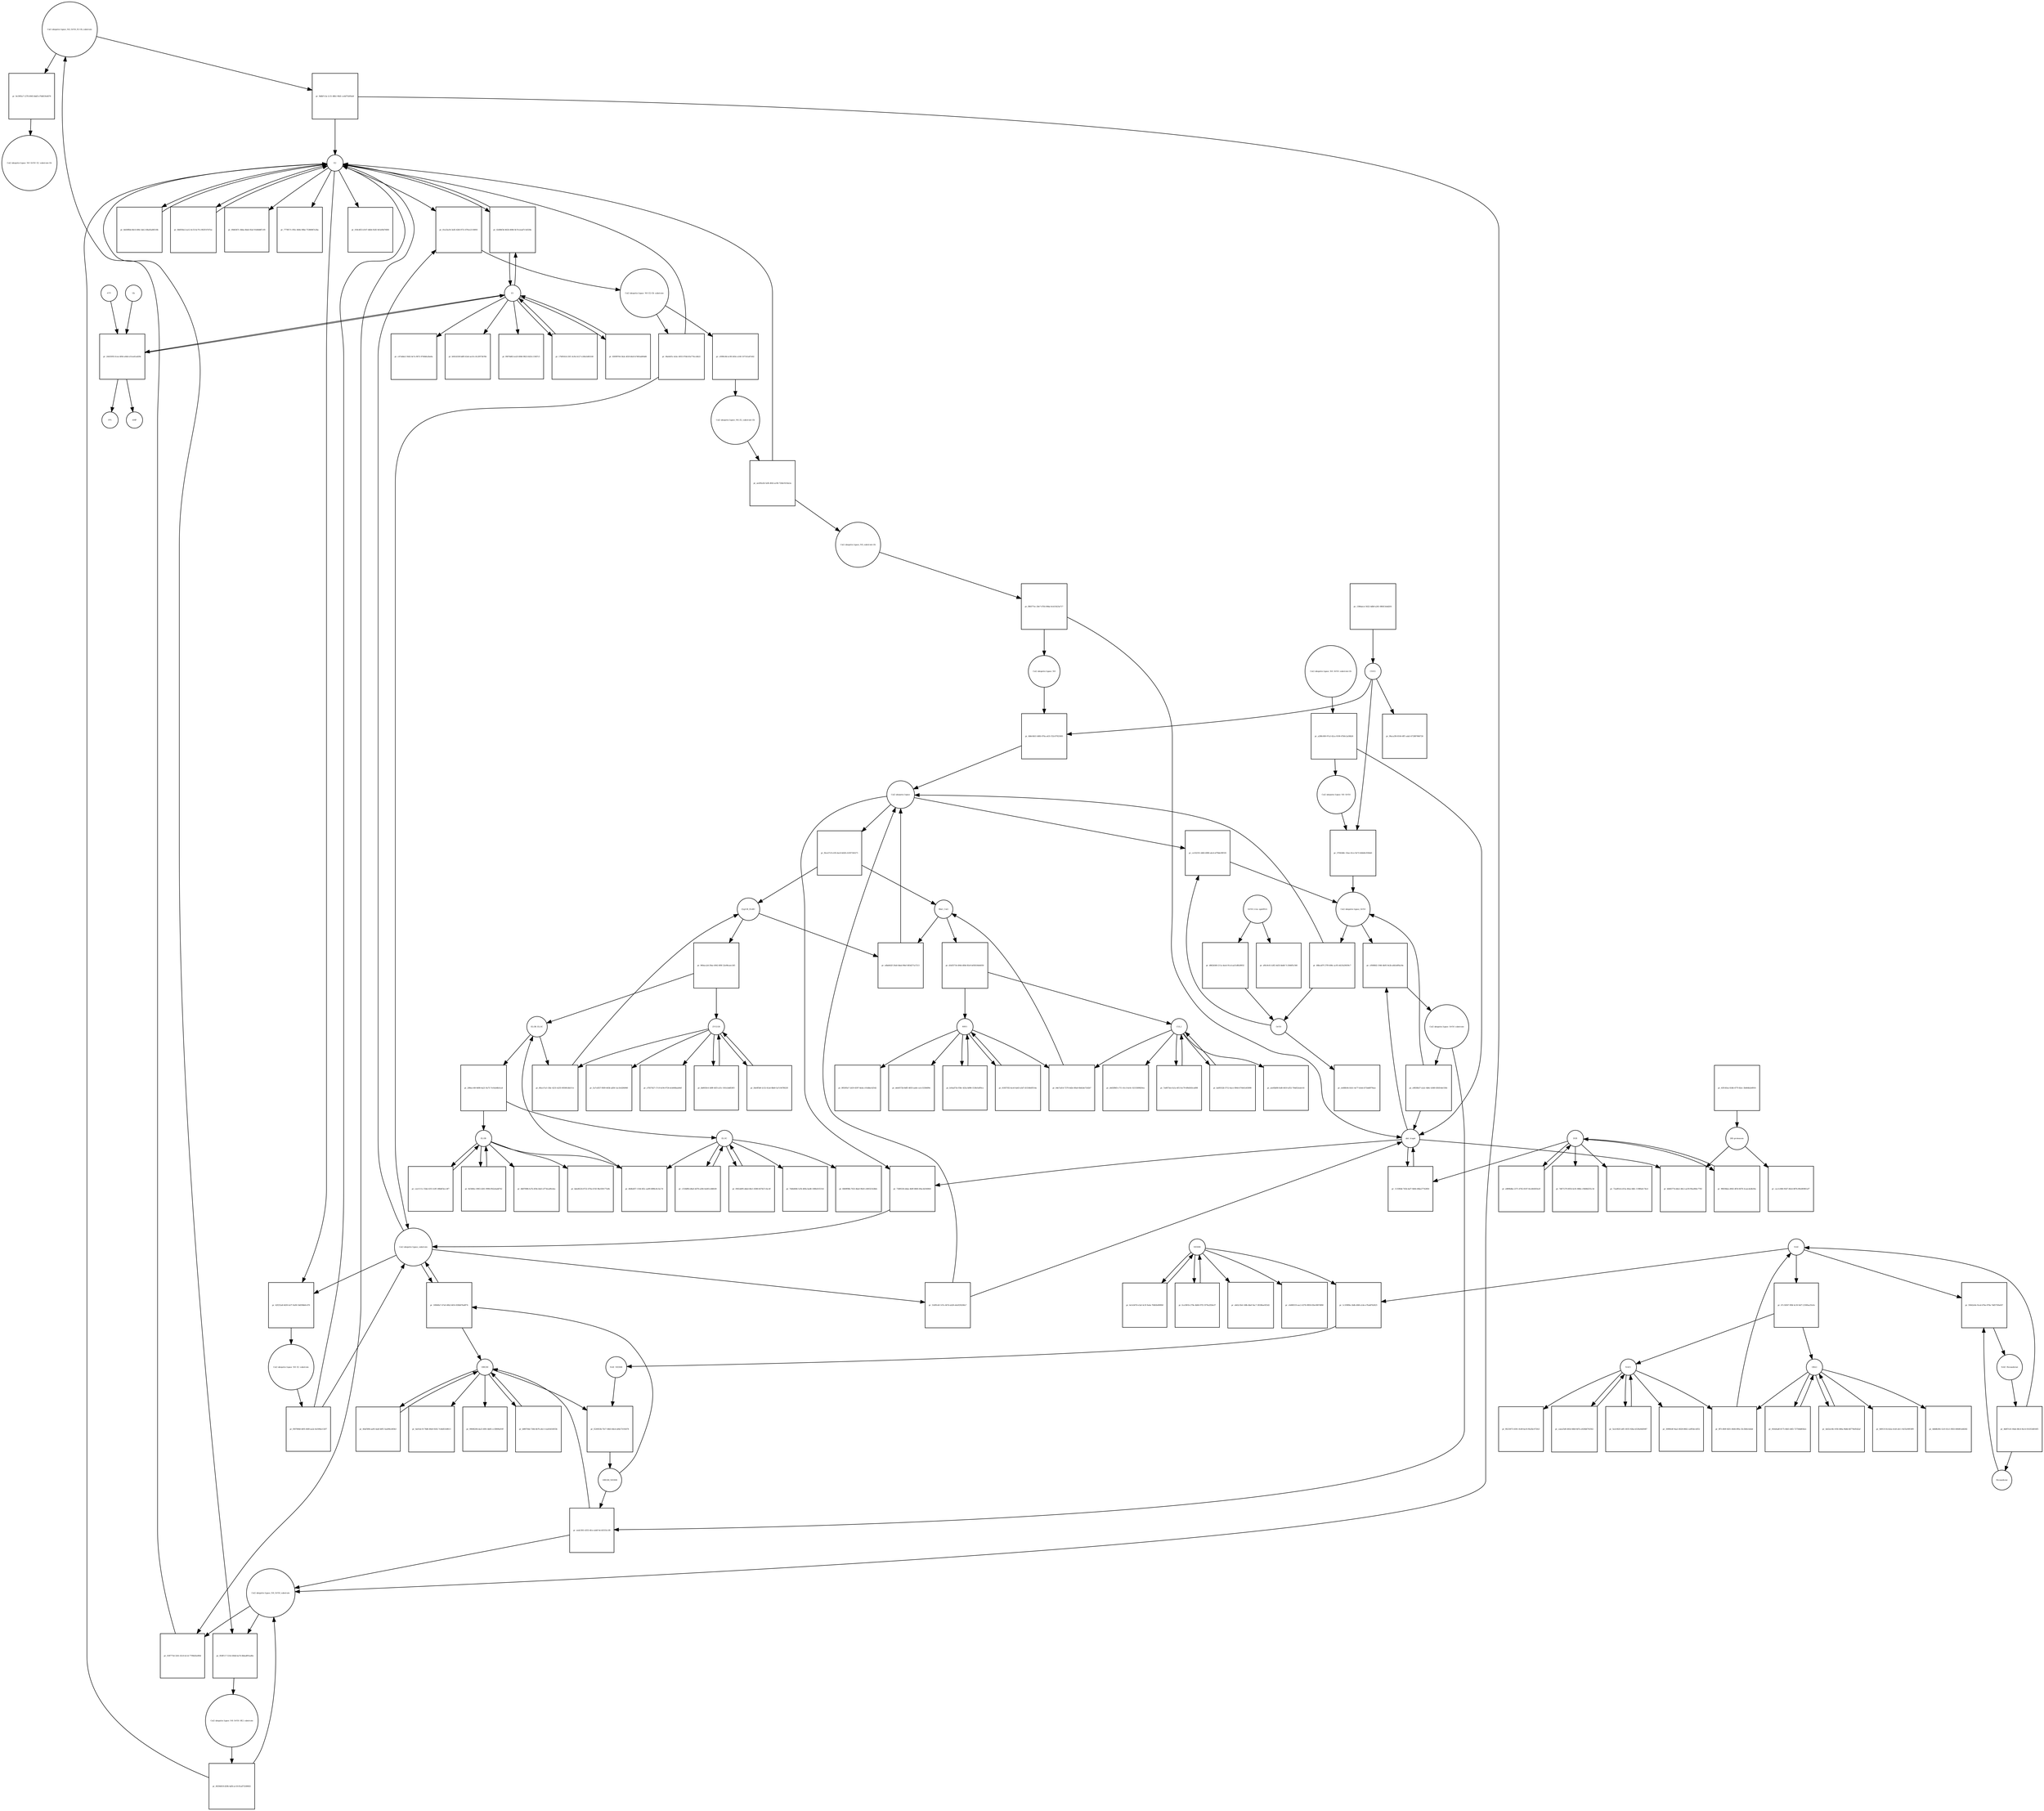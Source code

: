 strict digraph  {
"Cul2 ubiquitin ligase_N8_Orf10_E2-Ub_substrate" [annotation="urn_miriam_ncbiprotein_BCD58762|urn_miriam_hgnc.symbol_UBE2|urn_miriam_hgnc.symbol_ZYG11B|urn_miriam_hgnc.symbol_ELOB|urn_miriam_hgnc.symbol_ELOC|urn_miriam_hgnc.symbol_RBX1|urn_miriam_hgnc.symbol_CUL2|urn_miriam_hgnc.symbol_NEDD8", bipartite=0, cls=complex, fontsize=4, label="Cul2 ubiquitin ligase_N8_Orf10_E2-Ub_substrate", shape=circle];
"pr_0e1905a7-1278-4945-bbd5-e76d619e4676" [annotation="", bipartite=1, cls=process, fontsize=4, label="pr_0e1905a7-1278-4945-bbd5-e76d619e4676", shape=square];
"Cul2 ubiquitin ligase_N8_Orf10_E2_substrate-Ub" [annotation="urn_miriam_ncbiprotein_BCD58762|urn_miriam_hgnc.symbol_UBE2|urn_miriam_hgnc.symbol_ZYG11B|urn_miriam_hgnc.symbol_ELOB|urn_miriam_hgnc.symbol_ELOC|urn_miriam_hgnc.symbol_RBX1|urn_miriam_hgnc.symbol_CUL2|urn_miriam_hgnc.symbol_NEDD8", bipartite=0, cls=complex, fontsize=4, label="Cul2 ubiquitin ligase_N8_Orf10_E2_substrate-Ub", shape=circle];
"Cul2 ubiquitin ligase_N8_E2-Ub_substrate" [annotation="urn_miriam_hgnc.symbol_ZYG11B|urn_miriam_hgnc.symbol_RBX1|urn_miriam_hgnc.symbol_ELOB|urn_miriam_hgnc.symbol_ELOC|urn_miriam_hgnc.symbol_CUL2|urn_miriam_hgnc.symbol_NEDD8|urn_miriam_hgnc.symbol_UBE2", bipartite=0, cls=complex, fontsize=4, label="Cul2 ubiquitin ligase_N8_E2-Ub_substrate", shape=circle];
"pr_cf090c8d-ec90-445e-a140-107141a67e62" [annotation="", bipartite=1, cls=process, fontsize=4, label="pr_cf090c8d-ec90-445e-a140-107141a67e62", shape=square];
"Cul2 ubiquitin ligase_N8_E2_substrate-Ub" [annotation="urn_miriam_hgnc.symbol_ZYG11B|urn_miriam_hgnc.symbol_UBE2|urn_miriam_hgnc.symbol_ELOB|urn_miriam_hgnc.symbol_ELOC|urn_miriam_hgnc.symbol_RBX1|urn_miriam_hgnc.symbol_CUL2|urn_miriam_hgnc.symbol_NEDD8", bipartite=0, cls=complex, fontsize=4, label="Cul2 ubiquitin ligase_N8_E2_substrate-Ub", shape=circle];
E2 [annotation="urn_miriam_hgnc.symbol_UBE2", bipartite=0, cls=macromolecule, fontsize=4, label=E2, shape=circle];
"pr_42d0bf3d-462b-4084-9e7d-eead7c5d328e" [annotation="", bipartite=1, cls=process, fontsize=4, label="pr_42d0bf3d-462b-4084-9e7d-eead7c5d328e", shape=square];
E1 [annotation="urn_miriam_hgnc.symbol_UBA", bipartite=0, cls=macromolecule, fontsize=4, label=E1, shape=circle];
"pr_24435955-fcea-4f44-a44d-e31ea41ad29e" [annotation="", bipartite=1, cls=process, fontsize=4, label="pr_24435955-fcea-4f44-a44d-e31ea41ad29e", shape=square];
Ub [annotation="", bipartite=0, cls="simple chemical", fontsize=4, label=Ub, shape=circle];
ATP [annotation="", bipartite=0, cls="simple chemical", fontsize=4, label=ATP, shape=circle];
AMP [annotation="", bipartite=0, cls="simple chemical", fontsize=4, label=AMP, shape=circle];
PPi [annotation="", bipartite=0, cls="simple chemical", fontsize=4, label=PPi, shape=circle];
"Cul2 ubiquitin ligase_substrate" [annotation="urn_miriam_hgnc.symbol_ZYg11B|urn_miriam_hgnc.symbol_ELOB|urn_miriam_hgnc.symbol_ELOC|urn_miriam_hgnc.symbol_RBX1|urn_miriam_hgnc.symbol_CUL2|urn_miriam_hgnc.symbol_NEDD8", bipartite=0, cls=complex, fontsize=4, label="Cul2 ubiquitin ligase_substrate", shape=circle];
"pr_61a32a34-3ed5-42bf-8721-876ce2118093" [annotation="", bipartite=1, cls=process, fontsize=4, label="pr_61a32a34-3ed5-42bf-8721-876ce2118093", shape=square];
"Cul2 ubiquitin ligase_N8_Orf10_substrate" [annotation="urn_miriam_ncbiprotein_BCD58762|urn_miriam_hgnc.symbol_ZYG11B|urn_miriam_hgnc.symbol_ELOB|urn_miriam_hgnc.symbol_ELOC|urn_miriam_hgnc.symbol_RBX1|urn_miriam_hgnc.symbol_CUL2|urn_miriam_hgnc.symbol_NEDD8", bipartite=0, cls=complex, fontsize=4, label="Cul2 ubiquitin ligase_N8_Orf10_substrate", shape=circle];
"pr_01ff775d-3241-43c6-bc1d-7799d2fa0f0d" [annotation="", bipartite=1, cls=process, fontsize=4, label="pr_01ff775d-3241-43c6-bc1d-7799d2fa0f0d", shape=square];
ZYG11B [annotation="urn_miriam_hgnc_HGNC%3A25820", bipartite=0, cls=macromolecule, fontsize=4, label=ZYG11B, shape=circle];
"pr_bb903fc6-3d9f-45f3-a31c-501e2ddf20f3" [annotation="", bipartite=1, cls=process, fontsize=4, label="pr_bb903fc6-3d9f-45f3-a31c-501e2ddf20f3", shape=square];
UBE2M [annotation="urn_miriam_hgnc_HGNC%3A12491", bipartite=0, cls=macromolecule, fontsize=4, label=UBE2M, shape=circle];
"pr_b8f6764d-728d-4b76-a4c3-1ea03d14055b" [annotation="", bipartite=1, cls=process, fontsize=4, label="pr_b8f6764d-728d-4b76-a4c3-1ea03d14055b", shape=square];
UBA3 [annotation="urn_miriam_hgnc_HGNC%3A12470", bipartite=0, cls=macromolecule, fontsize=4, label=UBA3, shape=circle];
"pr_043e6adf-8175-46d1-b4f2-72750dd65b2c" [annotation="", bipartite=1, cls=process, fontsize=4, label="pr_043e6adf-8175-46d1-b4f2-72750dd65b2c", shape=square];
RBX1 [annotation="urn_miriam_hgnc_HGNC%3A9928", bipartite=0, cls=macromolecule, fontsize=4, label=RBX1, shape=circle];
"pr_b16ad73e-f58c-425a-b896-1538cfaff0ca" [annotation="", bipartite=1, cls=process, fontsize=4, label="pr_b16ad73e-f58c-425a-b896-1538cfaff0ca", shape=square];
"Orf10 (+)ss sgmRNA" [annotation=urn_miriam_ncbiprotein_BCD58762, bipartite=0, cls="nucleic acid feature", fontsize=4, label="Orf10 (+)ss sgmRNA", shape=circle];
"pr_d862b560-211a-4ee4-91cd-aa51dfb28932" [annotation="", bipartite=1, cls=process, fontsize=4, label="pr_d862b560-211a-4ee4-91cd-aa51dfb28932", shape=square];
Orf10 [annotation=urn_miriam_ncbiprotein_BCD58762, bipartite=0, cls=macromolecule, fontsize=4, label=Orf10, shape=circle];
NEDD8 [annotation="urn_miriam_hgnc_HGNC%3A7732", bipartite=0, cls=macromolecule, fontsize=4, label=NEDD8, shape=circle];
"pr_4e3cb07d-e3af-4c5f-9a4a-7fdb5b490fb9" [annotation="", bipartite=1, cls=process, fontsize=4, label="pr_4e3cb07d-e3af-4c5f-9a4a-7fdb5b490fb9", shape=square];
NAE1 [annotation="urn_miriam_hgnc_HGNC%3A621", bipartite=0, cls=macromolecule, fontsize=4, label=NAE1, shape=circle];
"pr_caea25df-d45d-44b0-8d7a-e026b6702562" [annotation="", bipartite=1, cls=process, fontsize=4, label="pr_caea25df-d45d-44b0-8d7a-e026b6702562", shape=square];
ELOC [annotation="urn_miriam_hgnc_HGNC%3A11617", bipartite=0, cls=macromolecule, fontsize=4, label=ELOC, shape=circle];
"pr_c518dffd-d6a0-4d78-a266-0a461cd48438" [annotation="", bipartite=1, cls=process, fontsize=4, label="pr_c518dffd-d6a0-4d78-a266-0a461cd48438", shape=square];
ELOB [annotation="urn_miriam_hgnc_HGNC%3A11619", bipartite=0, cls=macromolecule, fontsize=4, label=ELOB, shape=circle];
"pr_cee1111c-55de-4351-b3f1-88b4f3ecc4f7" [annotation="", bipartite=1, cls=process, fontsize=4, label="pr_cee1111c-55de-4351-b3f1-88b4f3ecc4f7", shape=square];
"pr_8efd9fbb-66c6-406c-bdc2-68a45a86518b" [annotation="", bipartite=1, cls=process, fontsize=4, label="pr_8efd9fbb-66c6-406c-bdc2-68a45a86518b", shape=square];
"pr_17b9541d-25f1-4c9e-b127-e34fa5d83140" [annotation="", bipartite=1, cls=process, fontsize=4, label="pr_17b9541d-25f1-4c9e-b127-e34fa5d83140", shape=square];
DUB [annotation="urn_miriam_hgnc.symbol_DUB", bipartite=0, cls=macromolecule, fontsize=4, label=DUB, shape=circle];
"pr_99839dee-d943-4f50-8478-3caecde4b30a" [annotation="", bipartite=1, cls=process, fontsize=4, label="pr_99839dee-d943-4f50-8478-3caecde4b30a", shape=square];
CUL2 [annotation="urn_miriam_hgnc_HGNC%3A2552", bipartite=0, cls=macromolecule, fontsize=4, label=CUL2, shape=circle];
"pr_7a8073ee-fa1a-4f13-bc79-6f6d545ca898" [annotation="", bipartite=1, cls=process, fontsize=4, label="pr_7a8073ee-fa1a-4f13-bc79-6f6d545ca898", shape=square];
"pr_fde0f5b9-2c52-41a4-8bb9-5a7c0478025f" [annotation="", bipartite=1, cls=process, fontsize=4, label="pr_fde0f5b9-2c52-41a4-8bb9-5a7c0478025f", shape=square];
"pr_40af5f86-aa95-4abf-b0f5-5eaf66cd03b3" [annotation="", bipartite=1, cls=process, fontsize=4, label="pr_40af5f86-aa95-4abf-b0f5-5eaf66cd03b3", shape=square];
"pr_4a62a14b-1056-484a-9bdb-8d779e85d2af" [annotation="", bipartite=1, cls=process, fontsize=4, label="pr_4a62a14b-1056-484a-9bdb-8d779e85d2af", shape=square];
"pr_618575f2-bce6-4a63-a5d7-d1534b5f514a" [annotation="", bipartite=1, cls=process, fontsize=4, label="pr_618575f2-bce6-4a63-a5d7-d1534b5f514a", shape=square];
"pr_fca1801b-279e-4b84-97f2-5f70a2f26e37" [annotation="", bipartite=1, cls=process, fontsize=4, label="pr_fca1801b-279e-4b84-97f2-5f70a2f26e37", shape=square];
"pr_5e2c662f-edf1-4035-92ba-b529a44d5087" [annotation="", bipartite=1, cls=process, fontsize=4, label="pr_5e2c662f-edf1-4035-92ba-b529a44d5087", shape=square];
"pr_0941dd95-dded-46e1-8388-6470e7c5ec4f" [annotation="", bipartite=1, cls=process, fontsize=4, label="pr_0941dd95-dded-46e1-8388-6470e7c5ec4f", shape=square];
"pr_9e5fdfec-6963-4261-9996-ff42e4add742" [annotation="", bipartite=1, cls=process, fontsize=4, label="pr_9e5fdfec-6963-4261-9996-ff42e4add742", shape=square];
"pr_0b6934e2-ea12-4c53-bc70-c902f107d7ee" [annotation="", bipartite=1, cls=process, fontsize=4, label="pr_0b6934e2-ea12-4c53-bc70-c902f107d7ee", shape=square];
"pr_83099704-3b2e-4f20-bfa9-b7465abf64d6" [annotation="", bipartite=1, cls=process, fontsize=4, label="pr_83099704-3b2e-4f20-bfa9-b7465abf64d6", shape=square];
"pr_e8896dbe-2371-4762-8187-8ce464583e2f" [annotation="", bipartite=1, cls=process, fontsize=4, label="pr_e8896dbe-2371-4762-8187-8ce464583e2f", shape=square];
"pr_baf6552b-5712-4ace-8944-674441e83890" [annotation="", bipartite=1, cls=process, fontsize=4, label="pr_baf6552b-5712-4ace-8944-674441e83890", shape=square];
"pr_1386aece-5622-4db9-a261-08fd13ebd201" [annotation="", bipartite=1, cls=process, fontsize=4, label="pr_1386aece-5622-4db9-a261-08fd13ebd201", shape=square];
CSN5 [annotation="", bipartite=0, cls=complex, fontsize=4, label=CSN5, shape=circle];
"pr_63f145ea-024b-477f-82ec-3b464b2e8916" [annotation="", bipartite=1, cls=process, fontsize=4, label="pr_63f145ea-024b-477f-82ec-3b464b2e8916", shape=square];
"26S-proteasom" [annotation="urn_miriam_obo.go_GO%3A0000502", bipartite=0, cls=complex, fontsize=4, label="26S-proteasom", shape=circle];
NAE_Pevonedistat [annotation="urn_miriam_obo.chebi_CHEBI%3A145535|urn_miriam_hgnc.symbol_NAE1|urn_miriam_hgnc.symbol_UBA3", bipartite=0, cls=complex, fontsize=4, label=NAE_Pevonedistat, shape=circle];
"pr_4bf87cd1-04eb-48c4-9ec4-014353d016f5" [annotation="", bipartite=1, cls=process, fontsize=4, label="pr_4bf87cd1-04eb-48c4-9ec4-014353d016f5", shape=square];
Pevonedistat [annotation="urn_miriam_obo.chebi_CHEBI%3A145535", bipartite=0, cls="simple chemical", fontsize=4, label=Pevonedistat, shape=circle];
NAE [annotation="urn_miriam_hgnc.symbol_NAE1|urn_miriam_hgnc.symbol_UBA3", bipartite=0, cls=complex, fontsize=4, label=NAE, shape=circle];
"pr_47c34567-9fbf-4c50-9ef7-2330faa35e5e" [annotation="", bipartite=1, cls=process, fontsize=4, label="pr_47c34567-9fbf-4c50-9ef7-2330faa35e5e", shape=square];
ELOB_ELOC [annotation="urn_miriam_hgnc.symbol_ELOB|urn_miriam_hgnc.symbol_ELOC", bipartite=0, cls=complex, fontsize=4, label=ELOB_ELOC, shape=circle];
"pr_208acc68-9d98-4a21-9a75-7e16a0db3ca4" [annotation="", bipartite=1, cls=process, fontsize=4, label="pr_208acc68-9d98-4a21-9a75-7e16a0db3ca4", shape=square];
Zyg11B_EloBC [annotation="urn_miriam_hgnc.symbol_ZYG11B|urn_miriam_hgnc.symbol_ELOB|urn_miriam_hgnc.symbol_ELOC", bipartite=0, cls=complex, fontsize=4, label=Zyg11B_EloBC, shape=circle];
"pr_960aca2d-29ae-4942-8f0f-22e98caec245" [annotation="", bipartite=1, cls=process, fontsize=4, label="pr_960aca2d-29ae-4942-8f0f-22e98caec245", shape=square];
"Cul2 ubiquitin ligase_N8_substrate-Ub" [annotation="urn_miriam_hgnc.symbol_ZYG11B|urn_miriam_hgnc.symbol_ELOB|urn_miriam_hgnc.symbol_ELOC|urn_miriam_hgnc.symbol_RBX1|urn_miriam_hgnc.symbol_CUL2|urn_miriam_hgnc.symbol_NEDD8", bipartite=0, cls=complex, fontsize=4, label="Cul2 ubiquitin ligase_N8_substrate-Ub", shape=circle];
"pr_f86577ec-20e7-47b5-89da-0cb15423a717" [annotation="", bipartite=1, cls=process, fontsize=4, label="pr_f86577ec-20e7-47b5-89da-0cb15423a717", shape=square];
"Cul2 ubiquitin ligase_N8" [annotation="urn_miriam_hgnc.symbol_ZYG11B|urn_miriam_hgnc.symbol_ELOB|urn_miriam_hgnc.symbol_ELOC|urn_miriam_hgnc.symbol_RBX1|urn_miriam_hgnc.symbol_CUL2|urn_miriam_hgnc.symbol_NEDD8", bipartite=0, cls=complex, fontsize=4, label="Cul2 ubiquitin ligase_N8", shape=circle];
ubit_traget [annotation="", bipartite=0, cls=macromolecule, fontsize=4, label=ubit_traget, shape=circle];
"pr_31d95cbf-147a-447d-ab28-e6a925626fa7" [annotation="", bipartite=1, cls=process, fontsize=4, label="pr_31d95cbf-147a-447d-ab28-e6a925626fa7", shape=square];
"Cul2 ubiquitin ligase" [annotation="urn_miriam_hgnc.symbol_RBX1|urn_miriam_hgnc.symbol_CUL2|urn_miriam_hgnc.symbol_ZYG11B|urn_miriam_hgnc.symbol_ELOB|urn_miriam_hgnc.symbol_ELOC", bipartite=0, cls=complex, fontsize=4, label="Cul2 ubiquitin ligase", shape=circle];
"Cul2 ubiquitin ligase_N8_Orf10_substrate-Ub" [annotation="urn_miriam_ncbiprotein_BCD58762|urn_miriam_hgnc.symbol_ZYG11B|urn_miriam_hgnc.symbol_ELOB|urn_miriam_hgnc.symbol_ELOC|urn_miriam_hgnc.symbol_RBX1|urn_miriam_hgnc.symbol_CUL2|urn_miriam_hgnc.symbol_NEDD8", bipartite=0, cls=complex, fontsize=4, label="Cul2 ubiquitin ligase_N8_Orf10_substrate-Ub", shape=circle];
"pr_a288c600-97a3-42ca-9190-47b0c2a58b26" [annotation="", bipartite=1, cls=process, fontsize=4, label="pr_a288c600-97a3-42ca-9190-47b0c2a58b26", shape=square];
"Cul2 ubiquitin ligase_N8_Orf10" [annotation="urn_miriam_hgnc.symbol_ZYG11B|urn_miriam_hgnc.symbol_ELOB|urn_miriam_hgnc.symbol_ELOC|urn_miriam_hgnc.symbol_RBX1|urn_miriam_hgnc.symbol_CUL2|urn_miriam_hgnc.symbol_NEDD8|urn_miriam_ncbiprotein_BCD58762", bipartite=0, cls=complex, fontsize=4, label="Cul2 ubiquitin ligase_N8_Orf10", shape=circle];
"Cul2 ubiquitin ligase_Orf10_substrate" [annotation="urn_miriam_ncbiprotein_BCD58762|urn_miriam_hgnc.symbol_ZYg11B|urn_miriam_hgnc.symbol_ELOB|urn_miriam_hgnc.symbol_ELOC|urn_miriam_hgnc.symbol_RBX1|urn_miriam_hgnc.symbol_CUL2", bipartite=0, cls=complex, fontsize=4, label="Cul2 ubiquitin ligase_Orf10_substrate", shape=circle];
"pr_e9830b37-a2a1-4b8c-b368-63fd14dc558c" [annotation="", bipartite=1, cls=process, fontsize=4, label="pr_e9830b37-a2a1-4b8c-b368-63fd14dc558c", shape=square];
"Cul2 ubiquitin ligase_Orf10" [annotation="urn_miriam_ncbiprotein_BCD58762|urn_miriam_hgnc.symbol_ZYG11B|urn_miriam_hgnc.symbol_ELOB|urn_miriam_hgnc.symbol_ELOC|urn_miriam_hgnc.symbol_RBX1|urn_miriam_hgnc.symbol_CUL2", bipartite=0, cls=complex, fontsize=4, label="Cul2 ubiquitin ligase_Orf10", shape=circle];
"pr_57042b8c-10ae-41ce-9e72-b64d4c9364d1" [annotation="", bipartite=1, cls=process, fontsize=4, label="pr_57042b8c-10ae-41ce-9e72-b64d4c9364d1", shape=square];
"pr_68bca87f-27f9-498c-ac95-4421b29039c7" [annotation="", bipartite=1, cls=process, fontsize=4, label="pr_68bca87f-27f9-498c-ac95-4421b29039c7", shape=square];
"pr_4b8c6b51-b8fd-470a-a431-f32c07921805" [annotation="", bipartite=1, cls=process, fontsize=4, label="pr_4b8c6b51-b8fd-470a-a431-f32c07921805", shape=square];
"pr_f6ce27c9-e1f4-4ec6-b628-cfcf67343271" [annotation="", bipartite=1, cls=process, fontsize=4, label="pr_f6ce27c9-e1f4-4ec6-b628-cfcf67343271", shape=square];
Rbx1_Cul2 [annotation="urn_miriam_hgnc.symbol_RBX1|urn_miriam_hgnc.symbol_CUL2", bipartite=0, cls=complex, fontsize=4, label=Rbx1_Cul2, shape=circle];
"pr_ae285e2b-5efb-4fd2-ac96-726dc921be2a" [annotation="", bipartite=1, cls=process, fontsize=4, label="pr_ae285e2b-5efb-4fd2-ac96-726dc921be2a", shape=square];
"Cul2 ubiquitin ligase_N8_E2_substrate" [annotation="urn_miriam_hgnc.symbol_ZYG11B|urn_miriam_hgnc.symbol_ELOB|urn_miriam_hgnc.symbol_ELOC|urn_miriam_hgnc.symbol_RBX1|urn_miriam_hgnc.symbol_CUL2|urn_miriam_hgnc.symbol_NEDD8", bipartite=0, cls=complex, fontsize=4, label="Cul2 ubiquitin ligase_N8_E2_substrate", shape=circle];
"pr_f00780b0-bf05-4fd9-aa2e-6e509ee132f7" [annotation="", bipartite=1, cls=process, fontsize=4, label="pr_f00780b0-bf05-4fd9-aa2e-6e509ee132f7", shape=square];
"Cul2 ubiquitin ligase_N8_Orf10_0E2_substrate" [annotation="urn_miriam_ncbiprotein_BCD58762|urn_miriam_hgnc.symbol_ZYG11B|urn_miriam_hgnc.symbol_ELOB|urn_miriam_hgnc.symbol_ELOC|urn_miriam_hgnc.symbol_RBX1|urn_miriam_hgnc.symbol_CUL2|urn_miriam_hgnc.symbol_NEDD8|urn_miriam_hgnc.symbol_UBE2", bipartite=0, cls=complex, fontsize=4, label="Cul2 ubiquitin ligase_N8_Orf10_0E2_substrate", shape=circle];
"pr_6029d418-d20b-4afb-ac18-81ad73249602" [annotation="", bipartite=1, cls=process, fontsize=4, label="pr_6029d418-d20b-4afb-ac18-81ad73249602", shape=square];
"pr_d3d35734-4944-4fb8-85e9-b05818444050" [annotation="", bipartite=1, cls=process, fontsize=4, label="pr_d3d35734-4944-4fb8-85e9-b05818444050", shape=square];
"pr_1135ffdd-743b-4af7-9d64-46be27742850" [annotation="", bipartite=1, cls=process, fontsize=4, label="pr_1135ffdd-743b-4af7-9d64-46be27742850", shape=square];
"pr_04a0ef5c-dcbc-4055-97dd-65e774ccdb22" [annotation="", bipartite=1, cls=process, fontsize=4, label="pr_04a0ef5c-dcbc-4055-97dd-65e774ccdb22", shape=square];
"pr_9ddb7c3a-1c51-48b1-96d1-ce4d71b95ebf" [annotation="", bipartite=1, cls=process, fontsize=4, label="pr_9ddb7c3a-1c51-48b1-96d1-ce4d71b95ebf", shape=square];
"pr_b648377d-dde2-48c2-ae59-f9ea964c7783" [annotation="", bipartite=1, cls=process, fontsize=4, label="pr_b648377d-dde2-48c2-ae59-f9ea964c7783", shape=square];
"pr_5a7cd557-f609-463b-ad56-1ac3e4284960" [annotation="", bipartite=1, cls=process, fontsize=4, label="pr_5a7cd557-f609-463b-ad56-1ac3e4284960", shape=square];
"pr_e7837427-17c9-4c94-9726-dcb068aab9ef" [annotation="", bipartite=1, cls=process, fontsize=4, label="pr_e7837427-17c9-4c94-9726-dcb068aab9ef", shape=square];
"pr_6a01dc19-78d6-49e8-9202-7cb6d51b9613" [annotation="", bipartite=1, cls=process, fontsize=4, label="pr_6a01dc19-78d6-49e8-9202-7cb6d51b9613", shape=square];
"pr_99606206-da23-4f81-bb85-cc5f809a91ff" [annotation="", bipartite=1, cls=process, fontsize=4, label="pr_99606206-da23-4f81-bb85-cc5f809a91ff", shape=square];
"pr_9d91311b-b2ea-4cbf-a0c1-9e55e90f18f9" [annotation="", bipartite=1, cls=process, fontsize=4, label="pr_9d91311b-b2ea-4cbf-a0c1-9e55e90f18f9", shape=square];
"pr_4db8b364-12c0-41e1-8563-66fd81eb8282" [annotation="", bipartite=1, cls=process, fontsize=4, label="pr_4db8b364-12c0-41e1-8563-66fd81eb8282", shape=square];
"pr_9f0395e7-2d19-4597-8a4a-c01dbbc42542" [annotation="", bipartite=1, cls=process, fontsize=4, label="pr_9f0395e7-2d19-4597-8a4a-c01dbbc42542", shape=square];
"pr_deb0572b-8df5-4835-aa6e-ca1c5338499e" [annotation="", bipartite=1, cls=process, fontsize=4, label="pr_deb0572b-8df5-4835-aa6e-ca1c5338499e", shape=square];
"pr_ef6c9c61-b3f2-4d33-bb48-7c1846f5c566" [annotation="", bipartite=1, cls=process, fontsize=4, label="pr_ef6c9c61-b3f2-4d33-bb48-7c1846f5c566", shape=square];
"pr_ee68fe9e-b5e1-4e77-b3eb-b71bdd979aac" [annotation="", bipartite=1, cls=process, fontsize=4, label="pr_ee68fe9e-b5e1-4e77-b3eb-b71bdd979aac", shape=square];
"pr_eb62c5b4-148b-4bef-9ac7-38186ae925d2" [annotation="", bipartite=1, cls=process, fontsize=4, label="pr_eb62c5b4-148b-4bef-9ac7-38186ae925d2", shape=square];
"pr_c6d08319-eac2-437b-9858-65bc0807df60" [annotation="", bipartite=1, cls=process, fontsize=4, label="pr_c6d08319-eac2-437b-9858-65bc0807df60", shape=square];
"pr_3090fe4f-9aa3-4628-8662-ca0f5dccbf52" [annotation="", bipartite=1, cls=process, fontsize=4, label="pr_3090fe4f-9aa3-4628-8662-ca0f5dccbf52", shape=square];
"pr_f8233073-4301-41d9-ba10-f6a5bc072fe5" [annotation="", bipartite=1, cls=process, fontsize=4, label="pr_f8233073-4301-41d9-ba10-f6a5bc072fe5", shape=square];
"pr_7446d046-5cfb-469a-ba48-108fe61f231d" [annotation="", bipartite=1, cls=process, fontsize=4, label="pr_7446d046-5cfb-469a-ba48-108fe61f231d", shape=square];
"pr_6849f98b-7023-4ba0-90e9-c400321b3b6c" [annotation="", bipartite=1, cls=process, fontsize=4, label="pr_6849f98b-7023-4ba0-90e9-c400321b3b6c", shape=square];
"pr_db87f086-fa7b-459e-b4e5-d77dcad9cdea" [annotation="", bipartite=1, cls=process, fontsize=4, label="pr_db87f086-fa7b-459e-b4e5-d77dcad9cdea", shape=square];
"pr_bded0224-8722-470a-b7d3-9bc830177a0b" [annotation="", bipartite=1, cls=process, fontsize=4, label="pr_bded0224-8722-470a-b7d3-9bc830177a0b", shape=square];
"pr_09d4367c-4bba-4beb-92af-91d6dbff11f0" [annotation="", bipartite=1, cls=process, fontsize=4, label="pr_09d4367c-4bba-4beb-92af-91d6dbff11f0", shape=square];
"pr_7778f17c-f05c-4b9e-90be-75384967a3ba" [annotation="", bipartite=1, cls=process, fontsize=4, label="pr_7778f17c-f05c-4b9e-90be-75384967a3ba", shape=square];
"pr_c47abbe2-56d3-4e7a-9672-9746bfa2ba6a" [annotation="", bipartite=1, cls=process, fontsize=4, label="pr_c47abbe2-56d3-4e7a-9672-9746bfa2ba6a", shape=square];
"pr_b041d338-bdf9-43e4-ae16-c0c2f073b76b" [annotation="", bipartite=1, cls=process, fontsize=4, label="pr_b041d338-bdf9-43e4-ae16-c0c2f073b76b", shape=square];
"pr_7d671370-8f34-4c81-868e-c9468d255c3d" [annotation="", bipartite=1, cls=process, fontsize=4, label="pr_7d671370-8f34-4c81-868e-c9468d255c3d", shape=square];
"pr_72ad93cb-d15a-40ee-8dfc-11980afc74cd" [annotation="", bipartite=1, cls=process, fontsize=4, label="pr_72ad93cb-d15a-40ee-8dfc-11980afc74cd", shape=square];
"pr_aeefbd08-fed6-4610-af52-764d52eab141" [annotation="", bipartite=1, cls=process, fontsize=4, label="pr_aeefbd08-fed6-4610-af52-764d52eab141", shape=square];
"pr_eb02f865-c711-41c3-bc0c-0215589820ea" [annotation="", bipartite=1, cls=process, fontsize=4, label="pr_eb02f865-c711-41c3-bc0c-0215589820ea", shape=square];
"pr_9faca3f4-8164-4ff1-ada5-672887866726" [annotation="", bipartite=1, cls=process, fontsize=4, label="pr_9faca3f4-8164-4ff1-ada5-672887866726", shape=square];
"pr_cac1c686-95d7-40e4-887b-89e4f6961af7" [annotation="", bipartite=1, cls=process, fontsize=4, label="pr_cac1c686-95d7-40e4-887b-89e4f6961af7", shape=square];
NAE_NEDD8 [annotation="urn_miriam_hgnc.symbol_NEDD8|urn_miriam_hgnc.symbol_NAE1|urn_miriam_hgnc.symbol_UBA3", bipartite=0, cls=complex, fontsize=4, label=NAE_NEDD8, shape=circle];
"pr_f226933b-7b17-44b5-8dcd-a84e73192478" [annotation="", bipartite=1, cls=process, fontsize=4, label="pr_f226933b-7b17-44b5-8dcd-a84e73192478", shape=square];
UBE2M_NEDD8 [annotation="urn_miriam_hgnc.symbol_UBE2M|urn_miriam_hgnc.symbol_NEDD8", bipartite=0, cls=complex, fontsize=4, label=UBE2M_NEDD8, shape=circle];
"pr_ce332351-d4fd-4980-a4cd-ef78de39f193" [annotation="", bipartite=1, cls=process, fontsize=4, label="pr_ce332351-d4fd-4980-a4cd-ef78de39f193", shape=square];
"pr_1c10989a-24db-4fd6-a1de-e7fadd7b2625" [annotation="", bipartite=1, cls=process, fontsize=4, label="pr_1c10989a-24db-4fd6-a1de-e7fadd7b2625", shape=square];
"pr_59442e0e-9ced-47be-878a-7dd575f4ef47" [annotation="", bipartite=1, cls=process, fontsize=4, label="pr_59442e0e-9ced-47be-878a-7dd575f4ef47", shape=square];
"pr_f87c360f-0d31-40d4-8f9a-33c3b9e1debd" [annotation="", bipartite=1, cls=process, fontsize=4, label="pr_f87c360f-0d31-40d4-8f9a-33c3b9e1debd", shape=square];
"pr_6face7a3-13bc-4231-b235-005061db311e" [annotation="", bipartite=1, cls=process, fontsize=4, label="pr_6face7a3-13bc-4231-b235-005061db311e", shape=square];
"pr_40dfa857-110d-4f2c-aa89-6896c8c3ec7d" [annotation="", bipartite=1, cls=process, fontsize=4, label="pr_40dfa857-110d-4f2c-aa89-6896c8c3ec7d", shape=square];
"pr_edbd442f-20a8-4bed-98ef-083d271a7213" [annotation="", bipartite=1, cls=process, fontsize=4, label="pr_edbd442f-20a8-4bed-98ef-083d271a7213", shape=square];
"pr_734f6326-ddae-4b9f-8660-49ac4d160841" [annotation="", bipartite=1, cls=process, fontsize=4, label="pr_734f6326-ddae-4b9f-8660-49ac4d160841", shape=square];
"pr_16946fa7-47a0-40b2-b814-836b676a8f74" [annotation="", bipartite=1, cls=process, fontsize=4, label="pr_16946fa7-47a0-40b2-b814-836b676a8f74", shape=square];
"pr_cf008fd2-1946-4b95-9e2b-a6b3eff6a34c" [annotation="", bipartite=1, cls=process, fontsize=4, label="pr_cf008fd2-1946-4b95-9e2b-a6b3eff6a34c", shape=square];
"pr_eedc5f41-d353-4fce-ab4f-9e145555c1f8" [annotation="", bipartite=1, cls=process, fontsize=4, label="pr_eedc5f41-d353-4fce-ab4f-9e145555c1f8", shape=square];
"pr_42f252a8-6d30-4cf7-9a90-54d59bb0c476" [annotation="", bipartite=1, cls=process, fontsize=4, label="pr_42f252a8-6d30-4cf7-9a90-54d59bb0c476", shape=square];
"pr_f83ff117-531d-40dd-ba74-6bbadf91ad6e" [annotation="", bipartite=1, cls=process, fontsize=4, label="pr_f83ff117-531d-40dd-ba74-6bbadf91ad6e", shape=square];
"pr_0de7a414-7270-4d2e-80a0-6b42de7242b7" [annotation="", bipartite=1, cls=process, fontsize=4, label="pr_0de7a414-7270-4d2e-80a0-6b42de7242b7", shape=square];
"pr_f6874d63-ee2f-4946-9823-fd25c119d7c5" [annotation="", bipartite=1, cls=process, fontsize=4, label="pr_f6874d63-ee2f-4946-9823-fd25c119d7c5", shape=square];
"pr_018cdf23-d147-4db4-92d5-9e5ef6d74f60" [annotation="", bipartite=1, cls=process, fontsize=4, label="pr_018cdf23-d147-4db4-92d5-9e5ef6d74f60", shape=square];
"Cul2 ubiquitin ligase_N8_Orf10_E2-Ub_substrate" -> "pr_0e1905a7-1278-4945-bbd5-e76d619e4676"  [annotation="", interaction_type=consumption];
"Cul2 ubiquitin ligase_N8_Orf10_E2-Ub_substrate" -> "pr_9ddb7c3a-1c51-48b1-96d1-ce4d71b95ebf"  [annotation="", interaction_type=consumption];
"pr_0e1905a7-1278-4945-bbd5-e76d619e4676" -> "Cul2 ubiquitin ligase_N8_Orf10_E2_substrate-Ub"  [annotation="", interaction_type=production];
"Cul2 ubiquitin ligase_N8_E2-Ub_substrate" -> "pr_cf090c8d-ec90-445e-a140-107141a67e62"  [annotation="", interaction_type=consumption];
"Cul2 ubiquitin ligase_N8_E2-Ub_substrate" -> "pr_04a0ef5c-dcbc-4055-97dd-65e774ccdb22"  [annotation="", interaction_type=consumption];
"pr_cf090c8d-ec90-445e-a140-107141a67e62" -> "Cul2 ubiquitin ligase_N8_E2_substrate-Ub"  [annotation="", interaction_type=production];
"Cul2 ubiquitin ligase_N8_E2_substrate-Ub" -> "pr_ae285e2b-5efb-4fd2-ac96-726dc921be2a"  [annotation="", interaction_type=consumption];
E2 -> "pr_42d0bf3d-462b-4084-9e7d-eead7c5d328e"  [annotation="", interaction_type=consumption];
E2 -> "pr_61a32a34-3ed5-42bf-8721-876ce2118093"  [annotation="", interaction_type=consumption];
E2 -> "pr_01ff775d-3241-43c6-bc1d-7799d2fa0f0d"  [annotation="", interaction_type=consumption];
E2 -> "pr_8efd9fbb-66c6-406c-bdc2-68a45a86518b"  [annotation="", interaction_type=consumption];
E2 -> "pr_0b6934e2-ea12-4c53-bc70-c902f107d7ee"  [annotation="", interaction_type=consumption];
E2 -> "pr_09d4367c-4bba-4beb-92af-91d6dbff11f0"  [annotation="", interaction_type=consumption];
E2 -> "pr_7778f17c-f05c-4b9e-90be-75384967a3ba"  [annotation="", interaction_type=consumption];
E2 -> "pr_42f252a8-6d30-4cf7-9a90-54d59bb0c476"  [annotation="", interaction_type=consumption];
E2 -> "pr_f83ff117-531d-40dd-ba74-6bbadf91ad6e"  [annotation="", interaction_type=consumption];
E2 -> "pr_018cdf23-d147-4db4-92d5-9e5ef6d74f60"  [annotation="", interaction_type=consumption];
"pr_42d0bf3d-462b-4084-9e7d-eead7c5d328e" -> E2  [annotation="", interaction_type=production];
"pr_42d0bf3d-462b-4084-9e7d-eead7c5d328e" -> E1  [annotation="", interaction_type=production];
E1 -> "pr_42d0bf3d-462b-4084-9e7d-eead7c5d328e"  [annotation="", interaction_type=consumption];
E1 -> "pr_24435955-fcea-4f44-a44d-e31ea41ad29e"  [annotation="", interaction_type=consumption];
E1 -> "pr_17b9541d-25f1-4c9e-b127-e34fa5d83140"  [annotation="", interaction_type=consumption];
E1 -> "pr_83099704-3b2e-4f20-bfa9-b7465abf64d6"  [annotation="", interaction_type=consumption];
E1 -> "pr_c47abbe2-56d3-4e7a-9672-9746bfa2ba6a"  [annotation="", interaction_type=consumption];
E1 -> "pr_b041d338-bdf9-43e4-ae16-c0c2f073b76b"  [annotation="", interaction_type=consumption];
E1 -> "pr_f6874d63-ee2f-4946-9823-fd25c119d7c5"  [annotation="", interaction_type=consumption];
"pr_24435955-fcea-4f44-a44d-e31ea41ad29e" -> E1  [annotation="", interaction_type=production];
"pr_24435955-fcea-4f44-a44d-e31ea41ad29e" -> AMP  [annotation="", interaction_type=production];
"pr_24435955-fcea-4f44-a44d-e31ea41ad29e" -> PPi  [annotation="", interaction_type=production];
Ub -> "pr_24435955-fcea-4f44-a44d-e31ea41ad29e"  [annotation="", interaction_type=consumption];
ATP -> "pr_24435955-fcea-4f44-a44d-e31ea41ad29e"  [annotation="", interaction_type=consumption];
"Cul2 ubiquitin ligase_substrate" -> "pr_61a32a34-3ed5-42bf-8721-876ce2118093"  [annotation="", interaction_type=consumption];
"Cul2 ubiquitin ligase_substrate" -> "pr_31d95cbf-147a-447d-ab28-e6a925626fa7"  [annotation="", interaction_type=consumption];
"Cul2 ubiquitin ligase_substrate" -> "pr_16946fa7-47a0-40b2-b814-836b676a8f74"  [annotation="", interaction_type=consumption];
"Cul2 ubiquitin ligase_substrate" -> "pr_42f252a8-6d30-4cf7-9a90-54d59bb0c476"  [annotation="", interaction_type=consumption];
"pr_61a32a34-3ed5-42bf-8721-876ce2118093" -> "Cul2 ubiquitin ligase_N8_E2-Ub_substrate"  [annotation="", interaction_type=production];
"Cul2 ubiquitin ligase_N8_Orf10_substrate" -> "pr_01ff775d-3241-43c6-bc1d-7799d2fa0f0d"  [annotation="", interaction_type=consumption];
"Cul2 ubiquitin ligase_N8_Orf10_substrate" -> "pr_f83ff117-531d-40dd-ba74-6bbadf91ad6e"  [annotation="", interaction_type=consumption];
"pr_01ff775d-3241-43c6-bc1d-7799d2fa0f0d" -> "Cul2 ubiquitin ligase_N8_Orf10_E2-Ub_substrate"  [annotation="", interaction_type=production];
ZYG11B -> "pr_bb903fc6-3d9f-45f3-a31c-501e2ddf20f3"  [annotation="", interaction_type=consumption];
ZYG11B -> "pr_fde0f5b9-2c52-41a4-8bb9-5a7c0478025f"  [annotation="", interaction_type=consumption];
ZYG11B -> "pr_5a7cd557-f609-463b-ad56-1ac3e4284960"  [annotation="", interaction_type=consumption];
ZYG11B -> "pr_e7837427-17c9-4c94-9726-dcb068aab9ef"  [annotation="", interaction_type=consumption];
ZYG11B -> "pr_6face7a3-13bc-4231-b235-005061db311e"  [annotation="", interaction_type=consumption];
"pr_bb903fc6-3d9f-45f3-a31c-501e2ddf20f3" -> ZYG11B  [annotation="", interaction_type=production];
UBE2M -> "pr_b8f6764d-728d-4b76-a4c3-1ea03d14055b"  [annotation="", interaction_type=consumption];
UBE2M -> "pr_40af5f86-aa95-4abf-b0f5-5eaf66cd03b3"  [annotation="", interaction_type=consumption];
UBE2M -> "pr_6a01dc19-78d6-49e8-9202-7cb6d51b9613"  [annotation="", interaction_type=consumption];
UBE2M -> "pr_99606206-da23-4f81-bb85-cc5f809a91ff"  [annotation="", interaction_type=consumption];
UBE2M -> "pr_f226933b-7b17-44b5-8dcd-a84e73192478"  [annotation="", interaction_type=consumption];
"pr_b8f6764d-728d-4b76-a4c3-1ea03d14055b" -> UBE2M  [annotation="", interaction_type=production];
UBA3 -> "pr_043e6adf-8175-46d1-b4f2-72750dd65b2c"  [annotation="", interaction_type=consumption];
UBA3 -> "pr_4a62a14b-1056-484a-9bdb-8d779e85d2af"  [annotation="", interaction_type=consumption];
UBA3 -> "pr_9d91311b-b2ea-4cbf-a0c1-9e55e90f18f9"  [annotation="", interaction_type=consumption];
UBA3 -> "pr_4db8b364-12c0-41e1-8563-66fd81eb8282"  [annotation="", interaction_type=consumption];
UBA3 -> "pr_f87c360f-0d31-40d4-8f9a-33c3b9e1debd"  [annotation="", interaction_type=consumption];
"pr_043e6adf-8175-46d1-b4f2-72750dd65b2c" -> UBA3  [annotation="", interaction_type=production];
RBX1 -> "pr_b16ad73e-f58c-425a-b896-1538cfaff0ca"  [annotation="", interaction_type=consumption];
RBX1 -> "pr_618575f2-bce6-4a63-a5d7-d1534b5f514a"  [annotation="", interaction_type=consumption];
RBX1 -> "pr_9f0395e7-2d19-4597-8a4a-c01dbbc42542"  [annotation="", interaction_type=consumption];
RBX1 -> "pr_deb0572b-8df5-4835-aa6e-ca1c5338499e"  [annotation="", interaction_type=consumption];
RBX1 -> "pr_0de7a414-7270-4d2e-80a0-6b42de7242b7"  [annotation="", interaction_type=consumption];
"pr_b16ad73e-f58c-425a-b896-1538cfaff0ca" -> RBX1  [annotation="", interaction_type=production];
"Orf10 (+)ss sgmRNA" -> "pr_d862b560-211a-4ee4-91cd-aa51dfb28932"  [annotation="", interaction_type=consumption];
"Orf10 (+)ss sgmRNA" -> "pr_ef6c9c61-b3f2-4d33-bb48-7c1846f5c566"  [annotation="", interaction_type=consumption];
"pr_d862b560-211a-4ee4-91cd-aa51dfb28932" -> Orf10  [annotation="", interaction_type=production];
Orf10 -> "pr_ee68fe9e-b5e1-4e77-b3eb-b71bdd979aac"  [annotation="", interaction_type=consumption];
Orf10 -> "pr_ce332351-d4fd-4980-a4cd-ef78de39f193"  [annotation="", interaction_type=consumption];
NEDD8 -> "pr_4e3cb07d-e3af-4c5f-9a4a-7fdb5b490fb9"  [annotation="", interaction_type=consumption];
NEDD8 -> "pr_fca1801b-279e-4b84-97f2-5f70a2f26e37"  [annotation="", interaction_type=consumption];
NEDD8 -> "pr_eb62c5b4-148b-4bef-9ac7-38186ae925d2"  [annotation="", interaction_type=consumption];
NEDD8 -> "pr_c6d08319-eac2-437b-9858-65bc0807df60"  [annotation="", interaction_type=consumption];
NEDD8 -> "pr_1c10989a-24db-4fd6-a1de-e7fadd7b2625"  [annotation="", interaction_type=consumption];
"pr_4e3cb07d-e3af-4c5f-9a4a-7fdb5b490fb9" -> NEDD8  [annotation="", interaction_type=production];
NAE1 -> "pr_caea25df-d45d-44b0-8d7a-e026b6702562"  [annotation="", interaction_type=consumption];
NAE1 -> "pr_5e2c662f-edf1-4035-92ba-b529a44d5087"  [annotation="", interaction_type=consumption];
NAE1 -> "pr_3090fe4f-9aa3-4628-8662-ca0f5dccbf52"  [annotation="", interaction_type=consumption];
NAE1 -> "pr_f8233073-4301-41d9-ba10-f6a5bc072fe5"  [annotation="", interaction_type=consumption];
NAE1 -> "pr_f87c360f-0d31-40d4-8f9a-33c3b9e1debd"  [annotation="", interaction_type=consumption];
"pr_caea25df-d45d-44b0-8d7a-e026b6702562" -> NAE1  [annotation="", interaction_type=production];
ELOC -> "pr_c518dffd-d6a0-4d78-a266-0a461cd48438"  [annotation="", interaction_type=consumption];
ELOC -> "pr_0941dd95-dded-46e1-8388-6470e7c5ec4f"  [annotation="", interaction_type=consumption];
ELOC -> "pr_7446d046-5cfb-469a-ba48-108fe61f231d"  [annotation="", interaction_type=consumption];
ELOC -> "pr_6849f98b-7023-4ba0-90e9-c400321b3b6c"  [annotation="", interaction_type=consumption];
ELOC -> "pr_40dfa857-110d-4f2c-aa89-6896c8c3ec7d"  [annotation="", interaction_type=consumption];
"pr_c518dffd-d6a0-4d78-a266-0a461cd48438" -> ELOC  [annotation="", interaction_type=production];
ELOB -> "pr_cee1111c-55de-4351-b3f1-88b4f3ecc4f7"  [annotation="", interaction_type=consumption];
ELOB -> "pr_9e5fdfec-6963-4261-9996-ff42e4add742"  [annotation="", interaction_type=consumption];
ELOB -> "pr_db87f086-fa7b-459e-b4e5-d77dcad9cdea"  [annotation="", interaction_type=consumption];
ELOB -> "pr_bded0224-8722-470a-b7d3-9bc830177a0b"  [annotation="", interaction_type=consumption];
ELOB -> "pr_40dfa857-110d-4f2c-aa89-6896c8c3ec7d"  [annotation="", interaction_type=consumption];
"pr_cee1111c-55de-4351-b3f1-88b4f3ecc4f7" -> ELOB  [annotation="", interaction_type=production];
"pr_8efd9fbb-66c6-406c-bdc2-68a45a86518b" -> E2  [annotation="", interaction_type=production];
"pr_17b9541d-25f1-4c9e-b127-e34fa5d83140" -> E1  [annotation="", interaction_type=production];
DUB -> "pr_99839dee-d943-4f50-8478-3caecde4b30a"  [annotation="", interaction_type=consumption];
DUB -> "pr_e8896dbe-2371-4762-8187-8ce464583e2f"  [annotation="", interaction_type=consumption];
DUB -> "pr_1135ffdd-743b-4af7-9d64-46be27742850"  [annotation="", interaction_type=catalysis];
DUB -> "pr_7d671370-8f34-4c81-868e-c9468d255c3d"  [annotation="", interaction_type=consumption];
DUB -> "pr_72ad93cb-d15a-40ee-8dfc-11980afc74cd"  [annotation="", interaction_type=consumption];
"pr_99839dee-d943-4f50-8478-3caecde4b30a" -> DUB  [annotation="", interaction_type=production];
CUL2 -> "pr_7a8073ee-fa1a-4f13-bc79-6f6d545ca898"  [annotation="", interaction_type=consumption];
CUL2 -> "pr_baf6552b-5712-4ace-8944-674441e83890"  [annotation="", interaction_type=consumption];
CUL2 -> "pr_aeefbd08-fed6-4610-af52-764d52eab141"  [annotation="", interaction_type=consumption];
CUL2 -> "pr_eb02f865-c711-41c3-bc0c-0215589820ea"  [annotation="", interaction_type=consumption];
CUL2 -> "pr_0de7a414-7270-4d2e-80a0-6b42de7242b7"  [annotation="", interaction_type=consumption];
"pr_7a8073ee-fa1a-4f13-bc79-6f6d545ca898" -> CUL2  [annotation="", interaction_type=production];
"pr_fde0f5b9-2c52-41a4-8bb9-5a7c0478025f" -> ZYG11B  [annotation="", interaction_type=production];
"pr_40af5f86-aa95-4abf-b0f5-5eaf66cd03b3" -> UBE2M  [annotation="", interaction_type=production];
"pr_4a62a14b-1056-484a-9bdb-8d779e85d2af" -> UBA3  [annotation="", interaction_type=production];
"pr_618575f2-bce6-4a63-a5d7-d1534b5f514a" -> RBX1  [annotation="", interaction_type=production];
"pr_fca1801b-279e-4b84-97f2-5f70a2f26e37" -> NEDD8  [annotation="", interaction_type=production];
"pr_5e2c662f-edf1-4035-92ba-b529a44d5087" -> NAE1  [annotation="", interaction_type=production];
"pr_0941dd95-dded-46e1-8388-6470e7c5ec4f" -> ELOC  [annotation="", interaction_type=production];
"pr_9e5fdfec-6963-4261-9996-ff42e4add742" -> ELOB  [annotation="", interaction_type=production];
"pr_0b6934e2-ea12-4c53-bc70-c902f107d7ee" -> E2  [annotation="", interaction_type=production];
"pr_83099704-3b2e-4f20-bfa9-b7465abf64d6" -> E1  [annotation="", interaction_type=production];
"pr_e8896dbe-2371-4762-8187-8ce464583e2f" -> DUB  [annotation="", interaction_type=production];
"pr_baf6552b-5712-4ace-8944-674441e83890" -> CUL2  [annotation="", interaction_type=production];
"pr_1386aece-5622-4db9-a261-08fd13ebd201" -> CSN5  [annotation="", interaction_type=production];
CSN5 -> "pr_57042b8c-10ae-41ce-9e72-b64d4c9364d1"  [annotation="", interaction_type=catalysis];
CSN5 -> "pr_4b8c6b51-b8fd-470a-a431-f32c07921805"  [annotation="", interaction_type=catalysis];
CSN5 -> "pr_9faca3f4-8164-4ff1-ada5-672887866726"  [annotation="", interaction_type=consumption];
"pr_63f145ea-024b-477f-82ec-3b464b2e8916" -> "26S-proteasom"  [annotation="", interaction_type=production];
"26S-proteasom" -> "pr_b648377d-dde2-48c2-ae59-f9ea964c7783"  [annotation="", interaction_type=catalysis];
"26S-proteasom" -> "pr_cac1c686-95d7-40e4-887b-89e4f6961af7"  [annotation="", interaction_type=consumption];
NAE_Pevonedistat -> "pr_4bf87cd1-04eb-48c4-9ec4-014353d016f5"  [annotation="", interaction_type=consumption];
"pr_4bf87cd1-04eb-48c4-9ec4-014353d016f5" -> Pevonedistat  [annotation="", interaction_type=production];
"pr_4bf87cd1-04eb-48c4-9ec4-014353d016f5" -> NAE  [annotation="", interaction_type=production];
Pevonedistat -> "pr_59442e0e-9ced-47be-878a-7dd575f4ef47"  [annotation="", interaction_type=consumption];
NAE -> "pr_47c34567-9fbf-4c50-9ef7-2330faa35e5e"  [annotation="", interaction_type=consumption];
NAE -> "pr_1c10989a-24db-4fd6-a1de-e7fadd7b2625"  [annotation="", interaction_type=consumption];
NAE -> "pr_59442e0e-9ced-47be-878a-7dd575f4ef47"  [annotation="", interaction_type=consumption];
"pr_47c34567-9fbf-4c50-9ef7-2330faa35e5e" -> NAE1  [annotation="", interaction_type=production];
"pr_47c34567-9fbf-4c50-9ef7-2330faa35e5e" -> UBA3  [annotation="", interaction_type=production];
ELOB_ELOC -> "pr_208acc68-9d98-4a21-9a75-7e16a0db3ca4"  [annotation="", interaction_type=consumption];
ELOB_ELOC -> "pr_6face7a3-13bc-4231-b235-005061db311e"  [annotation="", interaction_type=consumption];
"pr_208acc68-9d98-4a21-9a75-7e16a0db3ca4" -> ELOB  [annotation="", interaction_type=production];
"pr_208acc68-9d98-4a21-9a75-7e16a0db3ca4" -> ELOC  [annotation="", interaction_type=production];
Zyg11B_EloBC -> "pr_960aca2d-29ae-4942-8f0f-22e98caec245"  [annotation="", interaction_type=consumption];
Zyg11B_EloBC -> "pr_edbd442f-20a8-4bed-98ef-083d271a7213"  [annotation="", interaction_type=consumption];
"pr_960aca2d-29ae-4942-8f0f-22e98caec245" -> ELOB_ELOC  [annotation="", interaction_type=production];
"pr_960aca2d-29ae-4942-8f0f-22e98caec245" -> ZYG11B  [annotation="", interaction_type=production];
"Cul2 ubiquitin ligase_N8_substrate-Ub" -> "pr_f86577ec-20e7-47b5-89da-0cb15423a717"  [annotation="", interaction_type=consumption];
"pr_f86577ec-20e7-47b5-89da-0cb15423a717" -> "Cul2 ubiquitin ligase_N8"  [annotation="", interaction_type=production];
"pr_f86577ec-20e7-47b5-89da-0cb15423a717" -> ubit_traget  [annotation="", interaction_type=production];
"Cul2 ubiquitin ligase_N8" -> "pr_4b8c6b51-b8fd-470a-a431-f32c07921805"  [annotation="", interaction_type=consumption];
ubit_traget -> "pr_1135ffdd-743b-4af7-9d64-46be27742850"  [annotation="", interaction_type=consumption];
ubit_traget -> "pr_b648377d-dde2-48c2-ae59-f9ea964c7783"  [annotation="", interaction_type=consumption];
ubit_traget -> "pr_734f6326-ddae-4b9f-8660-49ac4d160841"  [annotation="", interaction_type=consumption];
ubit_traget -> "pr_cf008fd2-1946-4b95-9e2b-a6b3eff6a34c"  [annotation="", interaction_type=consumption];
"pr_31d95cbf-147a-447d-ab28-e6a925626fa7" -> "Cul2 ubiquitin ligase"  [annotation="", interaction_type=production];
"pr_31d95cbf-147a-447d-ab28-e6a925626fa7" -> ubit_traget  [annotation="", interaction_type=production];
"Cul2 ubiquitin ligase" -> "pr_f6ce27c9-e1f4-4ec6-b628-cfcf67343271"  [annotation="", interaction_type=consumption];
"Cul2 ubiquitin ligase" -> "pr_ce332351-d4fd-4980-a4cd-ef78de39f193"  [annotation="", interaction_type=consumption];
"Cul2 ubiquitin ligase" -> "pr_734f6326-ddae-4b9f-8660-49ac4d160841"  [annotation="", interaction_type=consumption];
"Cul2 ubiquitin ligase_N8_Orf10_substrate-Ub" -> "pr_a288c600-97a3-42ca-9190-47b0c2a58b26"  [annotation="", interaction_type=consumption];
"pr_a288c600-97a3-42ca-9190-47b0c2a58b26" -> "Cul2 ubiquitin ligase_N8_Orf10"  [annotation="", interaction_type=production];
"pr_a288c600-97a3-42ca-9190-47b0c2a58b26" -> ubit_traget  [annotation="", interaction_type=production];
"Cul2 ubiquitin ligase_N8_Orf10" -> "pr_57042b8c-10ae-41ce-9e72-b64d4c9364d1"  [annotation="", interaction_type=consumption];
"Cul2 ubiquitin ligase_Orf10_substrate" -> "pr_e9830b37-a2a1-4b8c-b368-63fd14dc558c"  [annotation="", interaction_type=consumption];
"Cul2 ubiquitin ligase_Orf10_substrate" -> "pr_eedc5f41-d353-4fce-ab4f-9e145555c1f8"  [annotation="", interaction_type=consumption];
"pr_e9830b37-a2a1-4b8c-b368-63fd14dc558c" -> "Cul2 ubiquitin ligase_Orf10"  [annotation="", interaction_type=production];
"pr_e9830b37-a2a1-4b8c-b368-63fd14dc558c" -> ubit_traget  [annotation="", interaction_type=production];
"Cul2 ubiquitin ligase_Orf10" -> "pr_68bca87f-27f9-498c-ac95-4421b29039c7"  [annotation="", interaction_type=consumption];
"Cul2 ubiquitin ligase_Orf10" -> "pr_cf008fd2-1946-4b95-9e2b-a6b3eff6a34c"  [annotation="", interaction_type=consumption];
"pr_57042b8c-10ae-41ce-9e72-b64d4c9364d1" -> "Cul2 ubiquitin ligase_Orf10"  [annotation="", interaction_type=production];
"pr_68bca87f-27f9-498c-ac95-4421b29039c7" -> Orf10  [annotation="", interaction_type=production];
"pr_68bca87f-27f9-498c-ac95-4421b29039c7" -> "Cul2 ubiquitin ligase"  [annotation="", interaction_type=production];
"pr_4b8c6b51-b8fd-470a-a431-f32c07921805" -> "Cul2 ubiquitin ligase"  [annotation="", interaction_type=production];
"pr_f6ce27c9-e1f4-4ec6-b628-cfcf67343271" -> Rbx1_Cul2  [annotation="", interaction_type=production];
"pr_f6ce27c9-e1f4-4ec6-b628-cfcf67343271" -> Zyg11B_EloBC  [annotation="", interaction_type=production];
Rbx1_Cul2 -> "pr_d3d35734-4944-4fb8-85e9-b05818444050"  [annotation="", interaction_type=consumption];
Rbx1_Cul2 -> "pr_edbd442f-20a8-4bed-98ef-083d271a7213"  [annotation="", interaction_type=consumption];
"pr_ae285e2b-5efb-4fd2-ac96-726dc921be2a" -> "Cul2 ubiquitin ligase_N8_substrate-Ub"  [annotation="", interaction_type=production];
"pr_ae285e2b-5efb-4fd2-ac96-726dc921be2a" -> E2  [annotation="", interaction_type=production];
"Cul2 ubiquitin ligase_N8_E2_substrate" -> "pr_f00780b0-bf05-4fd9-aa2e-6e509ee132f7"  [annotation="", interaction_type=consumption];
"pr_f00780b0-bf05-4fd9-aa2e-6e509ee132f7" -> E2  [annotation="", interaction_type=production];
"pr_f00780b0-bf05-4fd9-aa2e-6e509ee132f7" -> "Cul2 ubiquitin ligase_substrate"  [annotation="", interaction_type=production];
"Cul2 ubiquitin ligase_N8_Orf10_0E2_substrate" -> "pr_6029d418-d20b-4afb-ac18-81ad73249602"  [annotation="", interaction_type=consumption];
"pr_6029d418-d20b-4afb-ac18-81ad73249602" -> "Cul2 ubiquitin ligase_N8_Orf10_substrate"  [annotation="", interaction_type=production];
"pr_6029d418-d20b-4afb-ac18-81ad73249602" -> E2  [annotation="", interaction_type=production];
"pr_d3d35734-4944-4fb8-85e9-b05818444050" -> CUL2  [annotation="", interaction_type=production];
"pr_d3d35734-4944-4fb8-85e9-b05818444050" -> RBX1  [annotation="", interaction_type=production];
"pr_1135ffdd-743b-4af7-9d64-46be27742850" -> ubit_traget  [annotation="", interaction_type=production];
"pr_04a0ef5c-dcbc-4055-97dd-65e774ccdb22" -> "Cul2 ubiquitin ligase_substrate"  [annotation="", interaction_type=production];
"pr_04a0ef5c-dcbc-4055-97dd-65e774ccdb22" -> E2  [annotation="", interaction_type=production];
"pr_9ddb7c3a-1c51-48b1-96d1-ce4d71b95ebf" -> "Cul2 ubiquitin ligase_N8_Orf10_substrate"  [annotation="", interaction_type=production];
"pr_9ddb7c3a-1c51-48b1-96d1-ce4d71b95ebf" -> E2  [annotation="", interaction_type=production];
NAE_NEDD8 -> "pr_f226933b-7b17-44b5-8dcd-a84e73192478"  [annotation="", interaction_type=consumption];
"pr_f226933b-7b17-44b5-8dcd-a84e73192478" -> UBE2M_NEDD8  [annotation="", interaction_type=production];
UBE2M_NEDD8 -> "pr_16946fa7-47a0-40b2-b814-836b676a8f74"  [annotation="", interaction_type=consumption];
UBE2M_NEDD8 -> "pr_eedc5f41-d353-4fce-ab4f-9e145555c1f8"  [annotation="", interaction_type=consumption];
"pr_ce332351-d4fd-4980-a4cd-ef78de39f193" -> "Cul2 ubiquitin ligase_Orf10"  [annotation="", interaction_type=production];
"pr_1c10989a-24db-4fd6-a1de-e7fadd7b2625" -> NAE_NEDD8  [annotation="", interaction_type=production];
"pr_59442e0e-9ced-47be-878a-7dd575f4ef47" -> NAE_Pevonedistat  [annotation="", interaction_type=production];
"pr_f87c360f-0d31-40d4-8f9a-33c3b9e1debd" -> NAE  [annotation="", interaction_type=production];
"pr_6face7a3-13bc-4231-b235-005061db311e" -> Zyg11B_EloBC  [annotation="", interaction_type=production];
"pr_40dfa857-110d-4f2c-aa89-6896c8c3ec7d" -> ELOB_ELOC  [annotation="", interaction_type=production];
"pr_edbd442f-20a8-4bed-98ef-083d271a7213" -> "Cul2 ubiquitin ligase"  [annotation="", interaction_type=production];
"pr_734f6326-ddae-4b9f-8660-49ac4d160841" -> "Cul2 ubiquitin ligase_substrate"  [annotation="", interaction_type=production];
"pr_16946fa7-47a0-40b2-b814-836b676a8f74" -> "Cul2 ubiquitin ligase_substrate"  [annotation="", interaction_type=production];
"pr_16946fa7-47a0-40b2-b814-836b676a8f74" -> UBE2M  [annotation="", interaction_type=production];
"pr_cf008fd2-1946-4b95-9e2b-a6b3eff6a34c" -> "Cul2 ubiquitin ligase_Orf10_substrate"  [annotation="", interaction_type=production];
"pr_eedc5f41-d353-4fce-ab4f-9e145555c1f8" -> "Cul2 ubiquitin ligase_N8_Orf10_substrate"  [annotation="", interaction_type=production];
"pr_eedc5f41-d353-4fce-ab4f-9e145555c1f8" -> UBE2M  [annotation="", interaction_type=production];
"pr_42f252a8-6d30-4cf7-9a90-54d59bb0c476" -> "Cul2 ubiquitin ligase_N8_E2_substrate"  [annotation="", interaction_type=production];
"pr_f83ff117-531d-40dd-ba74-6bbadf91ad6e" -> "Cul2 ubiquitin ligase_N8_Orf10_0E2_substrate"  [annotation="", interaction_type=production];
"pr_0de7a414-7270-4d2e-80a0-6b42de7242b7" -> Rbx1_Cul2  [annotation="", interaction_type=production];
}
